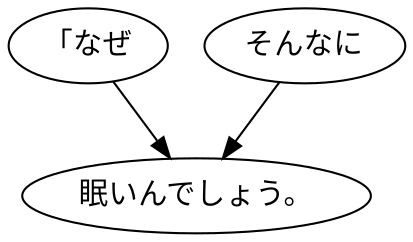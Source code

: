 digraph graph6721 {
	node0 [label="「なぜ"];
	node1 [label="そんなに"];
	node2 [label="眠いんでしょう。"];
	node0 -> node2;
	node1 -> node2;
}
